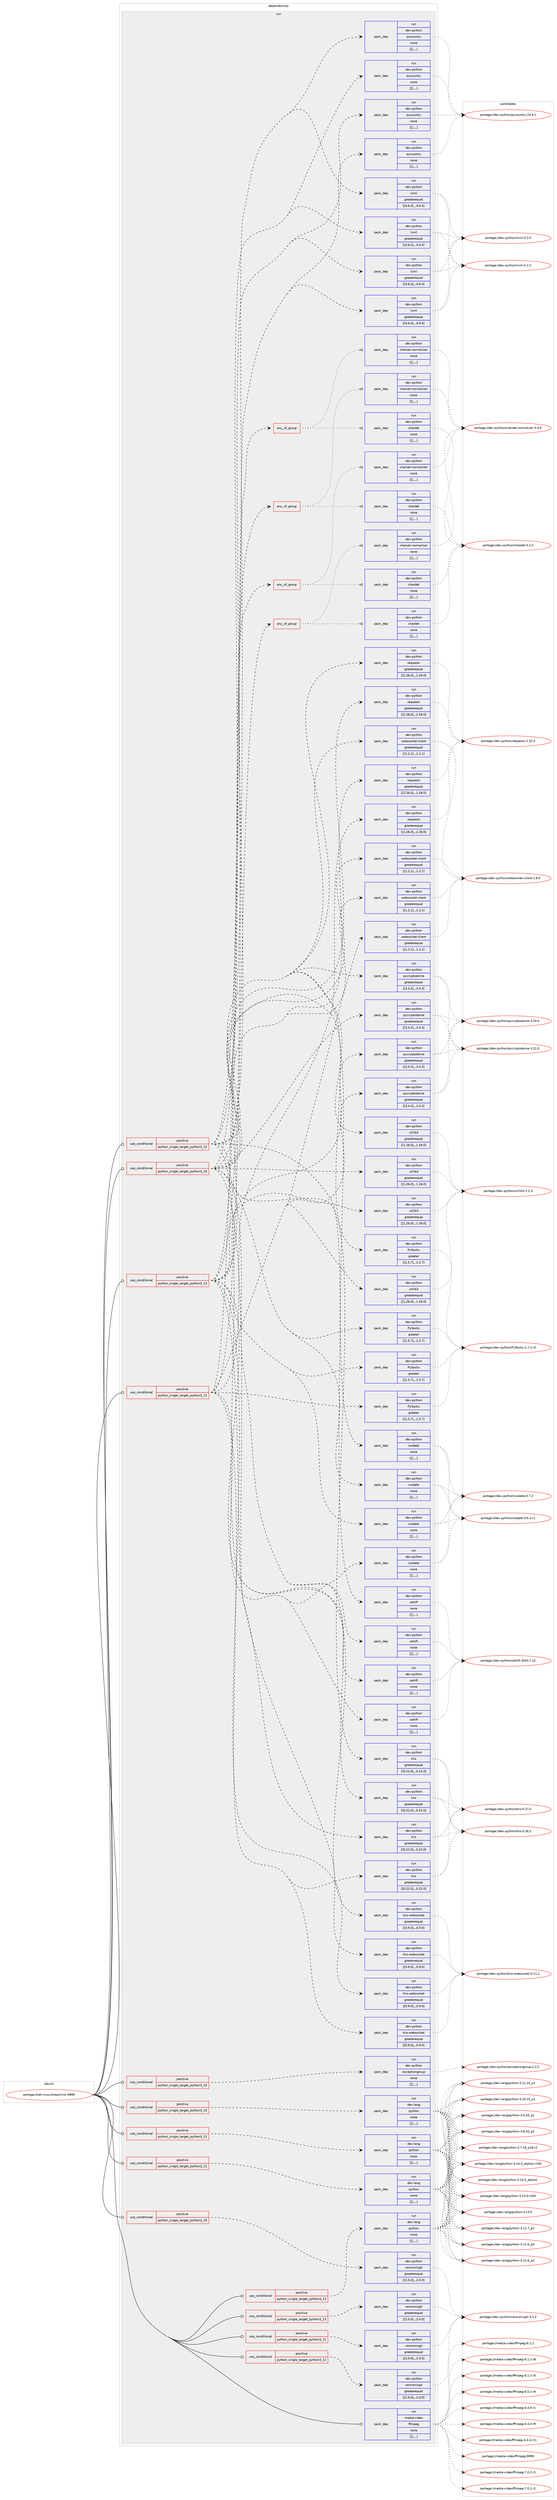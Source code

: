 digraph prolog {

# *************
# Graph options
# *************

newrank=true;
concentrate=true;
compound=true;
graph [rankdir=LR,fontname=Helvetica,fontsize=10,ranksep=1.5];#, ranksep=2.5, nodesep=0.2];
edge  [arrowhead=vee];
node  [fontname=Helvetica,fontsize=10];

# **********
# The ebuild
# **********

subgraph cluster_leftcol {
color=gray;
label=<<i>ebuild</i>>;
id [label="portage://net-misc/streamlink-9999", color=red, width=4, href="../net-misc/streamlink-9999.svg"];
}

# ****************
# The dependencies
# ****************

subgraph cluster_midcol {
color=gray;
label=<<i>dependencies</i>>;
subgraph cluster_compile {
fillcolor="#eeeeee";
style=filled;
label=<<i>compile</i>>;
}
subgraph cluster_compileandrun {
fillcolor="#eeeeee";
style=filled;
label=<<i>compile and run</i>>;
}
subgraph cluster_run {
fillcolor="#eeeeee";
style=filled;
label=<<i>run</i>>;
subgraph cond105208 {
dependency398290 [label=<<TABLE BORDER="0" CELLBORDER="1" CELLSPACING="0" CELLPADDING="4"><TR><TD ROWSPAN="3" CELLPADDING="10">use_conditional</TD></TR><TR><TD>positive</TD></TR><TR><TD>python_single_target_python3_10</TD></TR></TABLE>>, shape=none, color=red];
subgraph pack290096 {
dependency398308 [label=<<TABLE BORDER="0" CELLBORDER="1" CELLSPACING="0" CELLPADDING="4" WIDTH="220"><TR><TD ROWSPAN="6" CELLPADDING="30">pack_dep</TD></TR><TR><TD WIDTH="110">run</TD></TR><TR><TD>dev-lang</TD></TR><TR><TD>python</TD></TR><TR><TD>none</TD></TR><TR><TD>[[],,,,]</TD></TR></TABLE>>, shape=none, color=blue];
}
dependency398290:e -> dependency398308:w [weight=20,style="dashed",arrowhead="vee"];
}
id:e -> dependency398290:w [weight=20,style="solid",arrowhead="odot"];
subgraph cond105221 {
dependency398353 [label=<<TABLE BORDER="0" CELLBORDER="1" CELLSPACING="0" CELLPADDING="4"><TR><TD ROWSPAN="3" CELLPADDING="10">use_conditional</TD></TR><TR><TD>positive</TD></TR><TR><TD>python_single_target_python3_10</TD></TR></TABLE>>, shape=none, color=red];
subgraph pack290140 {
dependency398398 [label=<<TABLE BORDER="0" CELLBORDER="1" CELLSPACING="0" CELLPADDING="4" WIDTH="220"><TR><TD ROWSPAN="6" CELLPADDING="30">pack_dep</TD></TR><TR><TD WIDTH="110">run</TD></TR><TR><TD>dev-python</TD></TR><TR><TD>certifi</TD></TR><TR><TD>none</TD></TR><TR><TD>[[],,,,]</TD></TR></TABLE>>, shape=none, color=blue];
}
dependency398353:e -> dependency398398:w [weight=20,style="dashed",arrowhead="vee"];
subgraph any2809 {
dependency398404 [label=<<TABLE BORDER="0" CELLBORDER="1" CELLSPACING="0" CELLPADDING="4"><TR><TD CELLPADDING="10">any_of_group</TD></TR></TABLE>>, shape=none, color=red];subgraph pack290172 {
dependency398425 [label=<<TABLE BORDER="0" CELLBORDER="1" CELLSPACING="0" CELLPADDING="4" WIDTH="220"><TR><TD ROWSPAN="6" CELLPADDING="30">pack_dep</TD></TR><TR><TD WIDTH="110">run</TD></TR><TR><TD>dev-python</TD></TR><TR><TD>chardet</TD></TR><TR><TD>none</TD></TR><TR><TD>[[],,,,]</TD></TR></TABLE>>, shape=none, color=blue];
}
dependency398404:e -> dependency398425:w [weight=20,style="dotted",arrowhead="oinv"];
subgraph pack290193 {
dependency398430 [label=<<TABLE BORDER="0" CELLBORDER="1" CELLSPACING="0" CELLPADDING="4" WIDTH="220"><TR><TD ROWSPAN="6" CELLPADDING="30">pack_dep</TD></TR><TR><TD WIDTH="110">run</TD></TR><TR><TD>dev-python</TD></TR><TR><TD>charset-normalizer</TD></TR><TR><TD>none</TD></TR><TR><TD>[[],,,,]</TD></TR></TABLE>>, shape=none, color=blue];
}
dependency398404:e -> dependency398430:w [weight=20,style="dotted",arrowhead="oinv"];
}
dependency398353:e -> dependency398404:w [weight=20,style="dashed",arrowhead="vee"];
subgraph pack290198 {
dependency398454 [label=<<TABLE BORDER="0" CELLBORDER="1" CELLSPACING="0" CELLPADDING="4" WIDTH="220"><TR><TD ROWSPAN="6" CELLPADDING="30">pack_dep</TD></TR><TR><TD WIDTH="110">run</TD></TR><TR><TD>dev-python</TD></TR><TR><TD>requests</TD></TR><TR><TD>greaterequal</TD></TR><TR><TD>[[2,26,0],,,2.26.0]</TD></TR></TABLE>>, shape=none, color=blue];
}
dependency398353:e -> dependency398454:w [weight=20,style="dashed",arrowhead="vee"];
subgraph pack290212 {
dependency398474 [label=<<TABLE BORDER="0" CELLBORDER="1" CELLSPACING="0" CELLPADDING="4" WIDTH="220"><TR><TD ROWSPAN="6" CELLPADDING="30">pack_dep</TD></TR><TR><TD WIDTH="110">run</TD></TR><TR><TD>dev-python</TD></TR><TR><TD>isodate</TD></TR><TR><TD>none</TD></TR><TR><TD>[[],,,,]</TD></TR></TABLE>>, shape=none, color=blue];
}
dependency398353:e -> dependency398474:w [weight=20,style="dashed",arrowhead="vee"];
subgraph pack290248 {
dependency398519 [label=<<TABLE BORDER="0" CELLBORDER="1" CELLSPACING="0" CELLPADDING="4" WIDTH="220"><TR><TD ROWSPAN="6" CELLPADDING="30">pack_dep</TD></TR><TR><TD WIDTH="110">run</TD></TR><TR><TD>dev-python</TD></TR><TR><TD>lxml</TD></TR><TR><TD>greaterequal</TD></TR><TR><TD>[[4,6,4],,,4.6.4]</TD></TR></TABLE>>, shape=none, color=blue];
}
dependency398353:e -> dependency398519:w [weight=20,style="dashed",arrowhead="vee"];
subgraph pack290264 {
dependency398542 [label=<<TABLE BORDER="0" CELLBORDER="1" CELLSPACING="0" CELLPADDING="4" WIDTH="220"><TR><TD ROWSPAN="6" CELLPADDING="30">pack_dep</TD></TR><TR><TD WIDTH="110">run</TD></TR><TR><TD>dev-python</TD></TR><TR><TD>websocket-client</TD></TR><TR><TD>greaterequal</TD></TR><TR><TD>[[1,2,1],,,1.2.1]</TD></TR></TABLE>>, shape=none, color=blue];
}
dependency398353:e -> dependency398542:w [weight=20,style="dashed",arrowhead="vee"];
subgraph pack290266 {
dependency398548 [label=<<TABLE BORDER="0" CELLBORDER="1" CELLSPACING="0" CELLPADDING="4" WIDTH="220"><TR><TD ROWSPAN="6" CELLPADDING="30">pack_dep</TD></TR><TR><TD WIDTH="110">run</TD></TR><TR><TD>dev-python</TD></TR><TR><TD>pycountry</TD></TR><TR><TD>none</TD></TR><TR><TD>[[],,,,]</TD></TR></TABLE>>, shape=none, color=blue];
}
dependency398353:e -> dependency398548:w [weight=20,style="dashed",arrowhead="vee"];
subgraph pack290330 {
dependency398656 [label=<<TABLE BORDER="0" CELLBORDER="1" CELLSPACING="0" CELLPADDING="4" WIDTH="220"><TR><TD ROWSPAN="6" CELLPADDING="30">pack_dep</TD></TR><TR><TD WIDTH="110">run</TD></TR><TR><TD>dev-python</TD></TR><TR><TD>pycryptodome</TD></TR><TR><TD>greaterequal</TD></TR><TR><TD>[[3,4,3],,,3.4.3]</TD></TR></TABLE>>, shape=none, color=blue];
}
dependency398353:e -> dependency398656:w [weight=20,style="dashed",arrowhead="vee"];
subgraph pack290368 {
dependency398823 [label=<<TABLE BORDER="0" CELLBORDER="1" CELLSPACING="0" CELLPADDING="4" WIDTH="220"><TR><TD ROWSPAN="6" CELLPADDING="30">pack_dep</TD></TR><TR><TD WIDTH="110">run</TD></TR><TR><TD>dev-python</TD></TR><TR><TD>PySocks</TD></TR><TR><TD>greater</TD></TR><TR><TD>[[1,5,7],,,1.5.7]</TD></TR></TABLE>>, shape=none, color=blue];
}
dependency398353:e -> dependency398823:w [weight=20,style="dashed",arrowhead="vee"];
subgraph pack290462 {
dependency398826 [label=<<TABLE BORDER="0" CELLBORDER="1" CELLSPACING="0" CELLPADDING="4" WIDTH="220"><TR><TD ROWSPAN="6" CELLPADDING="30">pack_dep</TD></TR><TR><TD WIDTH="110">run</TD></TR><TR><TD>dev-python</TD></TR><TR><TD>trio</TD></TR><TR><TD>greaterequal</TD></TR><TR><TD>[[0,22,0],,,0.22.0]</TD></TR></TABLE>>, shape=none, color=blue];
}
dependency398353:e -> dependency398826:w [weight=20,style="dashed",arrowhead="vee"];
subgraph pack290465 {
dependency398847 [label=<<TABLE BORDER="0" CELLBORDER="1" CELLSPACING="0" CELLPADDING="4" WIDTH="220"><TR><TD ROWSPAN="6" CELLPADDING="30">pack_dep</TD></TR><TR><TD WIDTH="110">run</TD></TR><TR><TD>dev-python</TD></TR><TR><TD>trio-websocket</TD></TR><TR><TD>greaterequal</TD></TR><TR><TD>[[0,9,0],,,0.9.0]</TD></TR></TABLE>>, shape=none, color=blue];
}
dependency398353:e -> dependency398847:w [weight=20,style="dashed",arrowhead="vee"];
subgraph pack290480 {
dependency398851 [label=<<TABLE BORDER="0" CELLBORDER="1" CELLSPACING="0" CELLPADDING="4" WIDTH="220"><TR><TD ROWSPAN="6" CELLPADDING="30">pack_dep</TD></TR><TR><TD WIDTH="110">run</TD></TR><TR><TD>dev-python</TD></TR><TR><TD>urllib3</TD></TR><TR><TD>greaterequal</TD></TR><TR><TD>[[1,26,0],,,1.26.0]</TD></TR></TABLE>>, shape=none, color=blue];
}
dependency398353:e -> dependency398851:w [weight=20,style="dashed",arrowhead="vee"];
}
id:e -> dependency398353:w [weight=20,style="solid",arrowhead="odot"];
subgraph cond105381 {
dependency398941 [label=<<TABLE BORDER="0" CELLBORDER="1" CELLSPACING="0" CELLPADDING="4"><TR><TD ROWSPAN="3" CELLPADDING="10">use_conditional</TD></TR><TR><TD>positive</TD></TR><TR><TD>python_single_target_python3_10</TD></TR></TABLE>>, shape=none, color=red];
subgraph pack290576 {
dependency398980 [label=<<TABLE BORDER="0" CELLBORDER="1" CELLSPACING="0" CELLPADDING="4" WIDTH="220"><TR><TD ROWSPAN="6" CELLPADDING="30">pack_dep</TD></TR><TR><TD WIDTH="110">run</TD></TR><TR><TD>dev-python</TD></TR><TR><TD>exceptiongroup</TD></TR><TR><TD>none</TD></TR><TR><TD>[[],,,,]</TD></TR></TABLE>>, shape=none, color=blue];
}
dependency398941:e -> dependency398980:w [weight=20,style="dashed",arrowhead="vee"];
}
id:e -> dependency398941:w [weight=20,style="solid",arrowhead="odot"];
subgraph cond105414 {
dependency398985 [label=<<TABLE BORDER="0" CELLBORDER="1" CELLSPACING="0" CELLPADDING="4"><TR><TD ROWSPAN="3" CELLPADDING="10">use_conditional</TD></TR><TR><TD>positive</TD></TR><TR><TD>python_single_target_python3_10</TD></TR></TABLE>>, shape=none, color=red];
subgraph pack290607 {
dependency399046 [label=<<TABLE BORDER="0" CELLBORDER="1" CELLSPACING="0" CELLPADDING="4" WIDTH="220"><TR><TD ROWSPAN="6" CELLPADDING="30">pack_dep</TD></TR><TR><TD WIDTH="110">run</TD></TR><TR><TD>dev-python</TD></TR><TR><TD>versioningit</TD></TR><TR><TD>greaterequal</TD></TR><TR><TD>[[2,0,0],,,2.0.0]</TD></TR></TABLE>>, shape=none, color=blue];
}
dependency398985:e -> dependency399046:w [weight=20,style="dashed",arrowhead="vee"];
}
id:e -> dependency398985:w [weight=20,style="solid",arrowhead="odot"];
subgraph cond105430 {
dependency399049 [label=<<TABLE BORDER="0" CELLBORDER="1" CELLSPACING="0" CELLPADDING="4"><TR><TD ROWSPAN="3" CELLPADDING="10">use_conditional</TD></TR><TR><TD>positive</TD></TR><TR><TD>python_single_target_python3_11</TD></TR></TABLE>>, shape=none, color=red];
subgraph pack290631 {
dependency399052 [label=<<TABLE BORDER="0" CELLBORDER="1" CELLSPACING="0" CELLPADDING="4" WIDTH="220"><TR><TD ROWSPAN="6" CELLPADDING="30">pack_dep</TD></TR><TR><TD WIDTH="110">run</TD></TR><TR><TD>dev-lang</TD></TR><TR><TD>python</TD></TR><TR><TD>none</TD></TR><TR><TD>[[],,,,]</TD></TR></TABLE>>, shape=none, color=blue];
}
dependency399049:e -> dependency399052:w [weight=20,style="dashed",arrowhead="vee"];
}
id:e -> dependency399049:w [weight=20,style="solid",arrowhead="odot"];
subgraph cond105442 {
dependency399109 [label=<<TABLE BORDER="0" CELLBORDER="1" CELLSPACING="0" CELLPADDING="4"><TR><TD ROWSPAN="3" CELLPADDING="10">use_conditional</TD></TR><TR><TD>positive</TD></TR><TR><TD>python_single_target_python3_11</TD></TR></TABLE>>, shape=none, color=red];
subgraph pack290670 {
dependency399112 [label=<<TABLE BORDER="0" CELLBORDER="1" CELLSPACING="0" CELLPADDING="4" WIDTH="220"><TR><TD ROWSPAN="6" CELLPADDING="30">pack_dep</TD></TR><TR><TD WIDTH="110">run</TD></TR><TR><TD>dev-python</TD></TR><TR><TD>certifi</TD></TR><TR><TD>none</TD></TR><TR><TD>[[],,,,]</TD></TR></TABLE>>, shape=none, color=blue];
}
dependency399109:e -> dependency399112:w [weight=20,style="dashed",arrowhead="vee"];
subgraph any2816 {
dependency399116 [label=<<TABLE BORDER="0" CELLBORDER="1" CELLSPACING="0" CELLPADDING="4"><TR><TD CELLPADDING="10">any_of_group</TD></TR></TABLE>>, shape=none, color=red];subgraph pack290682 {
dependency399139 [label=<<TABLE BORDER="0" CELLBORDER="1" CELLSPACING="0" CELLPADDING="4" WIDTH="220"><TR><TD ROWSPAN="6" CELLPADDING="30">pack_dep</TD></TR><TR><TD WIDTH="110">run</TD></TR><TR><TD>dev-python</TD></TR><TR><TD>chardet</TD></TR><TR><TD>none</TD></TR><TR><TD>[[],,,,]</TD></TR></TABLE>>, shape=none, color=blue];
}
dependency399116:e -> dependency399139:w [weight=20,style="dotted",arrowhead="oinv"];
subgraph pack290697 {
dependency399227 [label=<<TABLE BORDER="0" CELLBORDER="1" CELLSPACING="0" CELLPADDING="4" WIDTH="220"><TR><TD ROWSPAN="6" CELLPADDING="30">pack_dep</TD></TR><TR><TD WIDTH="110">run</TD></TR><TR><TD>dev-python</TD></TR><TR><TD>charset-normalizer</TD></TR><TR><TD>none</TD></TR><TR><TD>[[],,,,]</TD></TR></TABLE>>, shape=none, color=blue];
}
dependency399116:e -> dependency399227:w [weight=20,style="dotted",arrowhead="oinv"];
}
dependency399109:e -> dependency399116:w [weight=20,style="dashed",arrowhead="vee"];
subgraph pack290776 {
dependency399289 [label=<<TABLE BORDER="0" CELLBORDER="1" CELLSPACING="0" CELLPADDING="4" WIDTH="220"><TR><TD ROWSPAN="6" CELLPADDING="30">pack_dep</TD></TR><TR><TD WIDTH="110">run</TD></TR><TR><TD>dev-python</TD></TR><TR><TD>requests</TD></TR><TR><TD>greaterequal</TD></TR><TR><TD>[[2,26,0],,,2.26.0]</TD></TR></TABLE>>, shape=none, color=blue];
}
dependency399109:e -> dependency399289:w [weight=20,style="dashed",arrowhead="vee"];
subgraph pack290788 {
dependency399294 [label=<<TABLE BORDER="0" CELLBORDER="1" CELLSPACING="0" CELLPADDING="4" WIDTH="220"><TR><TD ROWSPAN="6" CELLPADDING="30">pack_dep</TD></TR><TR><TD WIDTH="110">run</TD></TR><TR><TD>dev-python</TD></TR><TR><TD>isodate</TD></TR><TR><TD>none</TD></TR><TR><TD>[[],,,,]</TD></TR></TABLE>>, shape=none, color=blue];
}
dependency399109:e -> dependency399294:w [weight=20,style="dashed",arrowhead="vee"];
subgraph pack290805 {
dependency399313 [label=<<TABLE BORDER="0" CELLBORDER="1" CELLSPACING="0" CELLPADDING="4" WIDTH="220"><TR><TD ROWSPAN="6" CELLPADDING="30">pack_dep</TD></TR><TR><TD WIDTH="110">run</TD></TR><TR><TD>dev-python</TD></TR><TR><TD>lxml</TD></TR><TR><TD>greaterequal</TD></TR><TR><TD>[[4,6,4],,,4.6.4]</TD></TR></TABLE>>, shape=none, color=blue];
}
dependency399109:e -> dependency399313:w [weight=20,style="dashed",arrowhead="vee"];
subgraph pack290822 {
dependency399355 [label=<<TABLE BORDER="0" CELLBORDER="1" CELLSPACING="0" CELLPADDING="4" WIDTH="220"><TR><TD ROWSPAN="6" CELLPADDING="30">pack_dep</TD></TR><TR><TD WIDTH="110">run</TD></TR><TR><TD>dev-python</TD></TR><TR><TD>websocket-client</TD></TR><TR><TD>greaterequal</TD></TR><TR><TD>[[1,2,1],,,1.2.1]</TD></TR></TABLE>>, shape=none, color=blue];
}
dependency399109:e -> dependency399355:w [weight=20,style="dashed",arrowhead="vee"];
subgraph pack290840 {
dependency399361 [label=<<TABLE BORDER="0" CELLBORDER="1" CELLSPACING="0" CELLPADDING="4" WIDTH="220"><TR><TD ROWSPAN="6" CELLPADDING="30">pack_dep</TD></TR><TR><TD WIDTH="110">run</TD></TR><TR><TD>dev-python</TD></TR><TR><TD>pycountry</TD></TR><TR><TD>none</TD></TR><TR><TD>[[],,,,]</TD></TR></TABLE>>, shape=none, color=blue];
}
dependency399109:e -> dependency399361:w [weight=20,style="dashed",arrowhead="vee"];
subgraph pack290857 {
dependency399401 [label=<<TABLE BORDER="0" CELLBORDER="1" CELLSPACING="0" CELLPADDING="4" WIDTH="220"><TR><TD ROWSPAN="6" CELLPADDING="30">pack_dep</TD></TR><TR><TD WIDTH="110">run</TD></TR><TR><TD>dev-python</TD></TR><TR><TD>pycryptodome</TD></TR><TR><TD>greaterequal</TD></TR><TR><TD>[[3,4,3],,,3.4.3]</TD></TR></TABLE>>, shape=none, color=blue];
}
dependency399109:e -> dependency399401:w [weight=20,style="dashed",arrowhead="vee"];
subgraph pack290873 {
dependency399441 [label=<<TABLE BORDER="0" CELLBORDER="1" CELLSPACING="0" CELLPADDING="4" WIDTH="220"><TR><TD ROWSPAN="6" CELLPADDING="30">pack_dep</TD></TR><TR><TD WIDTH="110">run</TD></TR><TR><TD>dev-python</TD></TR><TR><TD>PySocks</TD></TR><TR><TD>greater</TD></TR><TR><TD>[[1,5,7],,,1.5.7]</TD></TR></TABLE>>, shape=none, color=blue];
}
dependency399109:e -> dependency399441:w [weight=20,style="dashed",arrowhead="vee"];
subgraph pack290903 {
dependency399445 [label=<<TABLE BORDER="0" CELLBORDER="1" CELLSPACING="0" CELLPADDING="4" WIDTH="220"><TR><TD ROWSPAN="6" CELLPADDING="30">pack_dep</TD></TR><TR><TD WIDTH="110">run</TD></TR><TR><TD>dev-python</TD></TR><TR><TD>trio</TD></TR><TR><TD>greaterequal</TD></TR><TR><TD>[[0,22,0],,,0.22.0]</TD></TR></TABLE>>, shape=none, color=blue];
}
dependency399109:e -> dependency399445:w [weight=20,style="dashed",arrowhead="vee"];
subgraph pack290920 {
dependency399468 [label=<<TABLE BORDER="0" CELLBORDER="1" CELLSPACING="0" CELLPADDING="4" WIDTH="220"><TR><TD ROWSPAN="6" CELLPADDING="30">pack_dep</TD></TR><TR><TD WIDTH="110">run</TD></TR><TR><TD>dev-python</TD></TR><TR><TD>trio-websocket</TD></TR><TR><TD>greaterequal</TD></TR><TR><TD>[[0,9,0],,,0.9.0]</TD></TR></TABLE>>, shape=none, color=blue];
}
dependency399109:e -> dependency399468:w [weight=20,style="dashed",arrowhead="vee"];
subgraph pack290933 {
dependency399487 [label=<<TABLE BORDER="0" CELLBORDER="1" CELLSPACING="0" CELLPADDING="4" WIDTH="220"><TR><TD ROWSPAN="6" CELLPADDING="30">pack_dep</TD></TR><TR><TD WIDTH="110">run</TD></TR><TR><TD>dev-python</TD></TR><TR><TD>urllib3</TD></TR><TR><TD>greaterequal</TD></TR><TR><TD>[[1,26,0],,,1.26.0]</TD></TR></TABLE>>, shape=none, color=blue];
}
dependency399109:e -> dependency399487:w [weight=20,style="dashed",arrowhead="vee"];
}
id:e -> dependency399109:w [weight=20,style="solid",arrowhead="odot"];
subgraph cond105559 {
dependency399524 [label=<<TABLE BORDER="0" CELLBORDER="1" CELLSPACING="0" CELLPADDING="4"><TR><TD ROWSPAN="3" CELLPADDING="10">use_conditional</TD></TR><TR><TD>positive</TD></TR><TR><TD>python_single_target_python3_11</TD></TR></TABLE>>, shape=none, color=red];
subgraph pack290960 {
dependency399542 [label=<<TABLE BORDER="0" CELLBORDER="1" CELLSPACING="0" CELLPADDING="4" WIDTH="220"><TR><TD ROWSPAN="6" CELLPADDING="30">pack_dep</TD></TR><TR><TD WIDTH="110">run</TD></TR><TR><TD>dev-python</TD></TR><TR><TD>versioningit</TD></TR><TR><TD>greaterequal</TD></TR><TR><TD>[[2,0,0],,,2.0.0]</TD></TR></TABLE>>, shape=none, color=blue];
}
dependency399524:e -> dependency399542:w [weight=20,style="dashed",arrowhead="vee"];
}
id:e -> dependency399524:w [weight=20,style="solid",arrowhead="odot"];
subgraph cond105574 {
dependency399548 [label=<<TABLE BORDER="0" CELLBORDER="1" CELLSPACING="0" CELLPADDING="4"><TR><TD ROWSPAN="3" CELLPADDING="10">use_conditional</TD></TR><TR><TD>positive</TD></TR><TR><TD>python_single_target_python3_12</TD></TR></TABLE>>, shape=none, color=red];
subgraph pack290974 {
dependency399552 [label=<<TABLE BORDER="0" CELLBORDER="1" CELLSPACING="0" CELLPADDING="4" WIDTH="220"><TR><TD ROWSPAN="6" CELLPADDING="30">pack_dep</TD></TR><TR><TD WIDTH="110">run</TD></TR><TR><TD>dev-lang</TD></TR><TR><TD>python</TD></TR><TR><TD>none</TD></TR><TR><TD>[[],,,,]</TD></TR></TABLE>>, shape=none, color=blue];
}
dependency399548:e -> dependency399552:w [weight=20,style="dashed",arrowhead="vee"];
}
id:e -> dependency399548:w [weight=20,style="solid",arrowhead="odot"];
subgraph cond105590 {
dependency399676 [label=<<TABLE BORDER="0" CELLBORDER="1" CELLSPACING="0" CELLPADDING="4"><TR><TD ROWSPAN="3" CELLPADDING="10">use_conditional</TD></TR><TR><TD>positive</TD></TR><TR><TD>python_single_target_python3_12</TD></TR></TABLE>>, shape=none, color=red];
subgraph pack291083 {
dependency399757 [label=<<TABLE BORDER="0" CELLBORDER="1" CELLSPACING="0" CELLPADDING="4" WIDTH="220"><TR><TD ROWSPAN="6" CELLPADDING="30">pack_dep</TD></TR><TR><TD WIDTH="110">run</TD></TR><TR><TD>dev-python</TD></TR><TR><TD>certifi</TD></TR><TR><TD>none</TD></TR><TR><TD>[[],,,,]</TD></TR></TABLE>>, shape=none, color=blue];
}
dependency399676:e -> dependency399757:w [weight=20,style="dashed",arrowhead="vee"];
subgraph any2823 {
dependency399821 [label=<<TABLE BORDER="0" CELLBORDER="1" CELLSPACING="0" CELLPADDING="4"><TR><TD CELLPADDING="10">any_of_group</TD></TR></TABLE>>, shape=none, color=red];subgraph pack291195 {
dependency399838 [label=<<TABLE BORDER="0" CELLBORDER="1" CELLSPACING="0" CELLPADDING="4" WIDTH="220"><TR><TD ROWSPAN="6" CELLPADDING="30">pack_dep</TD></TR><TR><TD WIDTH="110">run</TD></TR><TR><TD>dev-python</TD></TR><TR><TD>chardet</TD></TR><TR><TD>none</TD></TR><TR><TD>[[],,,,]</TD></TR></TABLE>>, shape=none, color=blue];
}
dependency399821:e -> dependency399838:w [weight=20,style="dotted",arrowhead="oinv"];
subgraph pack291227 {
dependency399897 [label=<<TABLE BORDER="0" CELLBORDER="1" CELLSPACING="0" CELLPADDING="4" WIDTH="220"><TR><TD ROWSPAN="6" CELLPADDING="30">pack_dep</TD></TR><TR><TD WIDTH="110">run</TD></TR><TR><TD>dev-python</TD></TR><TR><TD>charset-normalizer</TD></TR><TR><TD>none</TD></TR><TR><TD>[[],,,,]</TD></TR></TABLE>>, shape=none, color=blue];
}
dependency399821:e -> dependency399897:w [weight=20,style="dotted",arrowhead="oinv"];
}
dependency399676:e -> dependency399821:w [weight=20,style="dashed",arrowhead="vee"];
subgraph pack291266 {
dependency399961 [label=<<TABLE BORDER="0" CELLBORDER="1" CELLSPACING="0" CELLPADDING="4" WIDTH="220"><TR><TD ROWSPAN="6" CELLPADDING="30">pack_dep</TD></TR><TR><TD WIDTH="110">run</TD></TR><TR><TD>dev-python</TD></TR><TR><TD>requests</TD></TR><TR><TD>greaterequal</TD></TR><TR><TD>[[2,26,0],,,2.26.0]</TD></TR></TABLE>>, shape=none, color=blue];
}
dependency399676:e -> dependency399961:w [weight=20,style="dashed",arrowhead="vee"];
subgraph pack291300 {
dependency400002 [label=<<TABLE BORDER="0" CELLBORDER="1" CELLSPACING="0" CELLPADDING="4" WIDTH="220"><TR><TD ROWSPAN="6" CELLPADDING="30">pack_dep</TD></TR><TR><TD WIDTH="110">run</TD></TR><TR><TD>dev-python</TD></TR><TR><TD>isodate</TD></TR><TR><TD>none</TD></TR><TR><TD>[[],,,,]</TD></TR></TABLE>>, shape=none, color=blue];
}
dependency399676:e -> dependency400002:w [weight=20,style="dashed",arrowhead="vee"];
subgraph pack291329 {
dependency400056 [label=<<TABLE BORDER="0" CELLBORDER="1" CELLSPACING="0" CELLPADDING="4" WIDTH="220"><TR><TD ROWSPAN="6" CELLPADDING="30">pack_dep</TD></TR><TR><TD WIDTH="110">run</TD></TR><TR><TD>dev-python</TD></TR><TR><TD>lxml</TD></TR><TR><TD>greaterequal</TD></TR><TR><TD>[[4,6,4],,,4.6.4]</TD></TR></TABLE>>, shape=none, color=blue];
}
dependency399676:e -> dependency400056:w [weight=20,style="dashed",arrowhead="vee"];
subgraph pack291355 {
dependency400062 [label=<<TABLE BORDER="0" CELLBORDER="1" CELLSPACING="0" CELLPADDING="4" WIDTH="220"><TR><TD ROWSPAN="6" CELLPADDING="30">pack_dep</TD></TR><TR><TD WIDTH="110">run</TD></TR><TR><TD>dev-python</TD></TR><TR><TD>websocket-client</TD></TR><TR><TD>greaterequal</TD></TR><TR><TD>[[1,2,1],,,1.2.1]</TD></TR></TABLE>>, shape=none, color=blue];
}
dependency399676:e -> dependency400062:w [weight=20,style="dashed",arrowhead="vee"];
subgraph pack291359 {
dependency400089 [label=<<TABLE BORDER="0" CELLBORDER="1" CELLSPACING="0" CELLPADDING="4" WIDTH="220"><TR><TD ROWSPAN="6" CELLPADDING="30">pack_dep</TD></TR><TR><TD WIDTH="110">run</TD></TR><TR><TD>dev-python</TD></TR><TR><TD>pycountry</TD></TR><TR><TD>none</TD></TR><TR><TD>[[],,,,]</TD></TR></TABLE>>, shape=none, color=blue];
}
dependency399676:e -> dependency400089:w [weight=20,style="dashed",arrowhead="vee"];
subgraph pack291383 {
dependency400162 [label=<<TABLE BORDER="0" CELLBORDER="1" CELLSPACING="0" CELLPADDING="4" WIDTH="220"><TR><TD ROWSPAN="6" CELLPADDING="30">pack_dep</TD></TR><TR><TD WIDTH="110">run</TD></TR><TR><TD>dev-python</TD></TR><TR><TD>pycryptodome</TD></TR><TR><TD>greaterequal</TD></TR><TR><TD>[[3,4,3],,,3.4.3]</TD></TR></TABLE>>, shape=none, color=blue];
}
dependency399676:e -> dependency400162:w [weight=20,style="dashed",arrowhead="vee"];
subgraph pack291421 {
dependency400165 [label=<<TABLE BORDER="0" CELLBORDER="1" CELLSPACING="0" CELLPADDING="4" WIDTH="220"><TR><TD ROWSPAN="6" CELLPADDING="30">pack_dep</TD></TR><TR><TD WIDTH="110">run</TD></TR><TR><TD>dev-python</TD></TR><TR><TD>PySocks</TD></TR><TR><TD>greater</TD></TR><TR><TD>[[1,5,7],,,1.5.7]</TD></TR></TABLE>>, shape=none, color=blue];
}
dependency399676:e -> dependency400165:w [weight=20,style="dashed",arrowhead="vee"];
subgraph pack291454 {
dependency400222 [label=<<TABLE BORDER="0" CELLBORDER="1" CELLSPACING="0" CELLPADDING="4" WIDTH="220"><TR><TD ROWSPAN="6" CELLPADDING="30">pack_dep</TD></TR><TR><TD WIDTH="110">run</TD></TR><TR><TD>dev-python</TD></TR><TR><TD>trio</TD></TR><TR><TD>greaterequal</TD></TR><TR><TD>[[0,22,0],,,0.22.0]</TD></TR></TABLE>>, shape=none, color=blue];
}
dependency399676:e -> dependency400222:w [weight=20,style="dashed",arrowhead="vee"];
subgraph pack291469 {
dependency400250 [label=<<TABLE BORDER="0" CELLBORDER="1" CELLSPACING="0" CELLPADDING="4" WIDTH="220"><TR><TD ROWSPAN="6" CELLPADDING="30">pack_dep</TD></TR><TR><TD WIDTH="110">run</TD></TR><TR><TD>dev-python</TD></TR><TR><TD>trio-websocket</TD></TR><TR><TD>greaterequal</TD></TR><TR><TD>[[0,9,0],,,0.9.0]</TD></TR></TABLE>>, shape=none, color=blue];
}
dependency399676:e -> dependency400250:w [weight=20,style="dashed",arrowhead="vee"];
subgraph pack291499 {
dependency400273 [label=<<TABLE BORDER="0" CELLBORDER="1" CELLSPACING="0" CELLPADDING="4" WIDTH="220"><TR><TD ROWSPAN="6" CELLPADDING="30">pack_dep</TD></TR><TR><TD WIDTH="110">run</TD></TR><TR><TD>dev-python</TD></TR><TR><TD>urllib3</TD></TR><TR><TD>greaterequal</TD></TR><TR><TD>[[1,26,0],,,1.26.0]</TD></TR></TABLE>>, shape=none, color=blue];
}
dependency399676:e -> dependency400273:w [weight=20,style="dashed",arrowhead="vee"];
}
id:e -> dependency399676:w [weight=20,style="solid",arrowhead="odot"];
subgraph cond105773 {
dependency400348 [label=<<TABLE BORDER="0" CELLBORDER="1" CELLSPACING="0" CELLPADDING="4"><TR><TD ROWSPAN="3" CELLPADDING="10">use_conditional</TD></TR><TR><TD>positive</TD></TR><TR><TD>python_single_target_python3_12</TD></TR></TABLE>>, shape=none, color=red];
subgraph pack291547 {
dependency400351 [label=<<TABLE BORDER="0" CELLBORDER="1" CELLSPACING="0" CELLPADDING="4" WIDTH="220"><TR><TD ROWSPAN="6" CELLPADDING="30">pack_dep</TD></TR><TR><TD WIDTH="110">run</TD></TR><TR><TD>dev-python</TD></TR><TR><TD>versioningit</TD></TR><TR><TD>greaterequal</TD></TR><TR><TD>[[2,0,0],,,2.0.0]</TD></TR></TABLE>>, shape=none, color=blue];
}
dependency400348:e -> dependency400351:w [weight=20,style="dashed",arrowhead="vee"];
}
id:e -> dependency400348:w [weight=20,style="solid",arrowhead="odot"];
subgraph cond105802 {
dependency400398 [label=<<TABLE BORDER="0" CELLBORDER="1" CELLSPACING="0" CELLPADDING="4"><TR><TD ROWSPAN="3" CELLPADDING="10">use_conditional</TD></TR><TR><TD>positive</TD></TR><TR><TD>python_single_target_python3_13</TD></TR></TABLE>>, shape=none, color=red];
subgraph pack291627 {
dependency400459 [label=<<TABLE BORDER="0" CELLBORDER="1" CELLSPACING="0" CELLPADDING="4" WIDTH="220"><TR><TD ROWSPAN="6" CELLPADDING="30">pack_dep</TD></TR><TR><TD WIDTH="110">run</TD></TR><TR><TD>dev-lang</TD></TR><TR><TD>python</TD></TR><TR><TD>none</TD></TR><TR><TD>[[],,,,]</TD></TR></TABLE>>, shape=none, color=blue];
}
dependency400398:e -> dependency400459:w [weight=20,style="dashed",arrowhead="vee"];
}
id:e -> dependency400398:w [weight=20,style="solid",arrowhead="odot"];
subgraph cond105826 {
dependency400466 [label=<<TABLE BORDER="0" CELLBORDER="1" CELLSPACING="0" CELLPADDING="4"><TR><TD ROWSPAN="3" CELLPADDING="10">use_conditional</TD></TR><TR><TD>positive</TD></TR><TR><TD>python_single_target_python3_13</TD></TR></TABLE>>, shape=none, color=red];
subgraph pack291633 {
dependency400488 [label=<<TABLE BORDER="0" CELLBORDER="1" CELLSPACING="0" CELLPADDING="4" WIDTH="220"><TR><TD ROWSPAN="6" CELLPADDING="30">pack_dep</TD></TR><TR><TD WIDTH="110">run</TD></TR><TR><TD>dev-python</TD></TR><TR><TD>certifi</TD></TR><TR><TD>none</TD></TR><TR><TD>[[],,,,]</TD></TR></TABLE>>, shape=none, color=blue];
}
dependency400466:e -> dependency400488:w [weight=20,style="dashed",arrowhead="vee"];
subgraph any2831 {
dependency400565 [label=<<TABLE BORDER="0" CELLBORDER="1" CELLSPACING="0" CELLPADDING="4"><TR><TD CELLPADDING="10">any_of_group</TD></TR></TABLE>>, shape=none, color=red];subgraph pack291717 {
dependency400608 [label=<<TABLE BORDER="0" CELLBORDER="1" CELLSPACING="0" CELLPADDING="4" WIDTH="220"><TR><TD ROWSPAN="6" CELLPADDING="30">pack_dep</TD></TR><TR><TD WIDTH="110">run</TD></TR><TR><TD>dev-python</TD></TR><TR><TD>chardet</TD></TR><TR><TD>none</TD></TR><TR><TD>[[],,,,]</TD></TR></TABLE>>, shape=none, color=blue];
}
dependency400565:e -> dependency400608:w [weight=20,style="dotted",arrowhead="oinv"];
subgraph pack291747 {
dependency400629 [label=<<TABLE BORDER="0" CELLBORDER="1" CELLSPACING="0" CELLPADDING="4" WIDTH="220"><TR><TD ROWSPAN="6" CELLPADDING="30">pack_dep</TD></TR><TR><TD WIDTH="110">run</TD></TR><TR><TD>dev-python</TD></TR><TR><TD>charset-normalizer</TD></TR><TR><TD>none</TD></TR><TR><TD>[[],,,,]</TD></TR></TABLE>>, shape=none, color=blue];
}
dependency400565:e -> dependency400629:w [weight=20,style="dotted",arrowhead="oinv"];
}
dependency400466:e -> dependency400565:w [weight=20,style="dashed",arrowhead="vee"];
subgraph pack291779 {
dependency400670 [label=<<TABLE BORDER="0" CELLBORDER="1" CELLSPACING="0" CELLPADDING="4" WIDTH="220"><TR><TD ROWSPAN="6" CELLPADDING="30">pack_dep</TD></TR><TR><TD WIDTH="110">run</TD></TR><TR><TD>dev-python</TD></TR><TR><TD>requests</TD></TR><TR><TD>greaterequal</TD></TR><TR><TD>[[2,26,0],,,2.26.0]</TD></TR></TABLE>>, shape=none, color=blue];
}
dependency400466:e -> dependency400670:w [weight=20,style="dashed",arrowhead="vee"];
subgraph pack291821 {
dependency400752 [label=<<TABLE BORDER="0" CELLBORDER="1" CELLSPACING="0" CELLPADDING="4" WIDTH="220"><TR><TD ROWSPAN="6" CELLPADDING="30">pack_dep</TD></TR><TR><TD WIDTH="110">run</TD></TR><TR><TD>dev-python</TD></TR><TR><TD>isodate</TD></TR><TR><TD>none</TD></TR><TR><TD>[[],,,,]</TD></TR></TABLE>>, shape=none, color=blue];
}
dependency400466:e -> dependency400752:w [weight=20,style="dashed",arrowhead="vee"];
subgraph pack291847 {
dependency400776 [label=<<TABLE BORDER="0" CELLBORDER="1" CELLSPACING="0" CELLPADDING="4" WIDTH="220"><TR><TD ROWSPAN="6" CELLPADDING="30">pack_dep</TD></TR><TR><TD WIDTH="110">run</TD></TR><TR><TD>dev-python</TD></TR><TR><TD>lxml</TD></TR><TR><TD>greaterequal</TD></TR><TR><TD>[[4,6,4],,,4.6.4]</TD></TR></TABLE>>, shape=none, color=blue];
}
dependency400466:e -> dependency400776:w [weight=20,style="dashed",arrowhead="vee"];
subgraph pack291852 {
dependency400829 [label=<<TABLE BORDER="0" CELLBORDER="1" CELLSPACING="0" CELLPADDING="4" WIDTH="220"><TR><TD ROWSPAN="6" CELLPADDING="30">pack_dep</TD></TR><TR><TD WIDTH="110">run</TD></TR><TR><TD>dev-python</TD></TR><TR><TD>websocket-client</TD></TR><TR><TD>greaterequal</TD></TR><TR><TD>[[1,2,1],,,1.2.1]</TD></TR></TABLE>>, shape=none, color=blue];
}
dependency400466:e -> dependency400829:w [weight=20,style="dashed",arrowhead="vee"];
subgraph pack291894 {
dependency400852 [label=<<TABLE BORDER="0" CELLBORDER="1" CELLSPACING="0" CELLPADDING="4" WIDTH="220"><TR><TD ROWSPAN="6" CELLPADDING="30">pack_dep</TD></TR><TR><TD WIDTH="110">run</TD></TR><TR><TD>dev-python</TD></TR><TR><TD>pycountry</TD></TR><TR><TD>none</TD></TR><TR><TD>[[],,,,]</TD></TR></TABLE>>, shape=none, color=blue];
}
dependency400466:e -> dependency400852:w [weight=20,style="dashed",arrowhead="vee"];
subgraph pack291913 {
dependency400914 [label=<<TABLE BORDER="0" CELLBORDER="1" CELLSPACING="0" CELLPADDING="4" WIDTH="220"><TR><TD ROWSPAN="6" CELLPADDING="30">pack_dep</TD></TR><TR><TD WIDTH="110">run</TD></TR><TR><TD>dev-python</TD></TR><TR><TD>pycryptodome</TD></TR><TR><TD>greaterequal</TD></TR><TR><TD>[[3,4,3],,,3.4.3]</TD></TR></TABLE>>, shape=none, color=blue];
}
dependency400466:e -> dependency400914:w [weight=20,style="dashed",arrowhead="vee"];
subgraph pack291972 {
dependency401003 [label=<<TABLE BORDER="0" CELLBORDER="1" CELLSPACING="0" CELLPADDING="4" WIDTH="220"><TR><TD ROWSPAN="6" CELLPADDING="30">pack_dep</TD></TR><TR><TD WIDTH="110">run</TD></TR><TR><TD>dev-python</TD></TR><TR><TD>PySocks</TD></TR><TR><TD>greater</TD></TR><TR><TD>[[1,5,7],,,1.5.7]</TD></TR></TABLE>>, shape=none, color=blue];
}
dependency400466:e -> dependency401003:w [weight=20,style="dashed",arrowhead="vee"];
subgraph pack292019 {
dependency401007 [label=<<TABLE BORDER="0" CELLBORDER="1" CELLSPACING="0" CELLPADDING="4" WIDTH="220"><TR><TD ROWSPAN="6" CELLPADDING="30">pack_dep</TD></TR><TR><TD WIDTH="110">run</TD></TR><TR><TD>dev-python</TD></TR><TR><TD>trio</TD></TR><TR><TD>greaterequal</TD></TR><TR><TD>[[0,22,0],,,0.22.0]</TD></TR></TABLE>>, shape=none, color=blue];
}
dependency400466:e -> dependency401007:w [weight=20,style="dashed",arrowhead="vee"];
subgraph pack292045 {
dependency401073 [label=<<TABLE BORDER="0" CELLBORDER="1" CELLSPACING="0" CELLPADDING="4" WIDTH="220"><TR><TD ROWSPAN="6" CELLPADDING="30">pack_dep</TD></TR><TR><TD WIDTH="110">run</TD></TR><TR><TD>dev-python</TD></TR><TR><TD>trio-websocket</TD></TR><TR><TD>greaterequal</TD></TR><TR><TD>[[0,9,0],,,0.9.0]</TD></TR></TABLE>>, shape=none, color=blue];
}
dependency400466:e -> dependency401073:w [weight=20,style="dashed",arrowhead="vee"];
subgraph pack292069 {
dependency401079 [label=<<TABLE BORDER="0" CELLBORDER="1" CELLSPACING="0" CELLPADDING="4" WIDTH="220"><TR><TD ROWSPAN="6" CELLPADDING="30">pack_dep</TD></TR><TR><TD WIDTH="110">run</TD></TR><TR><TD>dev-python</TD></TR><TR><TD>urllib3</TD></TR><TR><TD>greaterequal</TD></TR><TR><TD>[[1,26,0],,,1.26.0]</TD></TR></TABLE>>, shape=none, color=blue];
}
dependency400466:e -> dependency401079:w [weight=20,style="dashed",arrowhead="vee"];
}
id:e -> dependency400466:w [weight=20,style="solid",arrowhead="odot"];
subgraph cond105991 {
dependency401112 [label=<<TABLE BORDER="0" CELLBORDER="1" CELLSPACING="0" CELLPADDING="4"><TR><TD ROWSPAN="3" CELLPADDING="10">use_conditional</TD></TR><TR><TD>positive</TD></TR><TR><TD>python_single_target_python3_13</TD></TR></TABLE>>, shape=none, color=red];
subgraph pack292109 {
dependency401126 [label=<<TABLE BORDER="0" CELLBORDER="1" CELLSPACING="0" CELLPADDING="4" WIDTH="220"><TR><TD ROWSPAN="6" CELLPADDING="30">pack_dep</TD></TR><TR><TD WIDTH="110">run</TD></TR><TR><TD>dev-python</TD></TR><TR><TD>versioningit</TD></TR><TR><TD>greaterequal</TD></TR><TR><TD>[[2,0,0],,,2.0.0]</TD></TR></TABLE>>, shape=none, color=blue];
}
dependency401112:e -> dependency401126:w [weight=20,style="dashed",arrowhead="vee"];
}
id:e -> dependency401112:w [weight=20,style="solid",arrowhead="odot"];
subgraph pack292113 {
dependency401173 [label=<<TABLE BORDER="0" CELLBORDER="1" CELLSPACING="0" CELLPADDING="4" WIDTH="220"><TR><TD ROWSPAN="6" CELLPADDING="30">pack_dep</TD></TR><TR><TD WIDTH="110">run</TD></TR><TR><TD>media-video</TD></TR><TR><TD>ffmpeg</TD></TR><TR><TD>none</TD></TR><TR><TD>[[],,,,]</TD></TR></TABLE>>, shape=none, color=blue];
}
id:e -> dependency401173:w [weight=20,style="solid",arrowhead="odot"];
}
}

# **************
# The candidates
# **************

subgraph cluster_choices {
rank=same;
color=gray;
label=<<i>candidates</i>>;

subgraph choice290956 {
color=black;
nodesep=1;
choice100101118451089711010347112121116104111110455146495246489597108112104974945114494848 [label="portage://dev-lang/python-3.14.0_alpha1-r100", color=red, width=4,href="../dev-lang/python-3.14.0_alpha1-r100.svg"];
choice1001011184510897110103471121211161041111104551464952464895971081121049749 [label="portage://dev-lang/python-3.14.0_alpha1", color=red, width=4,href="../dev-lang/python-3.14.0_alpha1.svg"];
choice1001011184510897110103471121211161041111104551464951464845114494848 [label="portage://dev-lang/python-3.13.0-r100", color=red, width=4,href="../dev-lang/python-3.13.0-r100.svg"];
choice10010111845108971101034711212111610411111045514649514648 [label="portage://dev-lang/python-3.13.0", color=red, width=4,href="../dev-lang/python-3.13.0.svg"];
choice100101118451089711010347112121116104111110455146495046559511249 [label="portage://dev-lang/python-3.12.7_p1", color=red, width=4,href="../dev-lang/python-3.12.7_p1.svg"];
choice100101118451089711010347112121116104111110455146495046549511252 [label="portage://dev-lang/python-3.12.6_p4", color=red, width=4,href="../dev-lang/python-3.12.6_p4.svg"];
choice100101118451089711010347112121116104111110455146495046549511250 [label="portage://dev-lang/python-3.12.6_p2", color=red, width=4,href="../dev-lang/python-3.12.6_p2.svg"];
choice10010111845108971101034711212111610411111045514649494649489511249 [label="portage://dev-lang/python-3.11.10_p1", color=red, width=4,href="../dev-lang/python-3.11.10_p1.svg"];
choice10010111845108971101034711212111610411111045514649484649539511249 [label="portage://dev-lang/python-3.10.15_p1", color=red, width=4,href="../dev-lang/python-3.10.15_p1.svg"];
choice100101118451089711010347112121116104111110455146574650489511249 [label="portage://dev-lang/python-3.9.20_p1", color=red, width=4,href="../dev-lang/python-3.9.20_p1.svg"];
choice100101118451089711010347112121116104111110455146564650489511250 [label="portage://dev-lang/python-3.8.20_p2", color=red, width=4,href="../dev-lang/python-3.8.20_p2.svg"];
choice100101118451089711010347112121116104111110455046554649569511249544511450 [label="portage://dev-lang/python-2.7.18_p16-r2", color=red, width=4,href="../dev-lang/python-2.7.18_p16-r2.svg"];
dependency398308:e -> choice100101118451089711010347112121116104111110455146495246489597108112104974945114494848:w [style=dotted,weight="100"];
dependency398308:e -> choice1001011184510897110103471121211161041111104551464952464895971081121049749:w [style=dotted,weight="100"];
dependency398308:e -> choice1001011184510897110103471121211161041111104551464951464845114494848:w [style=dotted,weight="100"];
dependency398308:e -> choice10010111845108971101034711212111610411111045514649514648:w [style=dotted,weight="100"];
dependency398308:e -> choice100101118451089711010347112121116104111110455146495046559511249:w [style=dotted,weight="100"];
dependency398308:e -> choice100101118451089711010347112121116104111110455146495046549511252:w [style=dotted,weight="100"];
dependency398308:e -> choice100101118451089711010347112121116104111110455146495046549511250:w [style=dotted,weight="100"];
dependency398308:e -> choice10010111845108971101034711212111610411111045514649494649489511249:w [style=dotted,weight="100"];
dependency398308:e -> choice10010111845108971101034711212111610411111045514649484649539511249:w [style=dotted,weight="100"];
dependency398308:e -> choice100101118451089711010347112121116104111110455146574650489511249:w [style=dotted,weight="100"];
dependency398308:e -> choice100101118451089711010347112121116104111110455146564650489511250:w [style=dotted,weight="100"];
dependency398308:e -> choice100101118451089711010347112121116104111110455046554649569511249544511450:w [style=dotted,weight="100"];
}
subgraph choice290973 {
color=black;
nodesep=1;
choice10010111845112121116104111110479910111411610510210545514850524655465050 [label="portage://dev-python/certifi-3024.7.22", color=red, width=4,href="../dev-python/certifi-3024.7.22.svg"];
dependency398398:e -> choice10010111845112121116104111110479910111411610510210545514850524655465050:w [style=dotted,weight="100"];
}
subgraph choice290995 {
color=black;
nodesep=1;
choice10010111845112121116104111110479910497114100101116455346504648 [label="portage://dev-python/chardet-5.2.0", color=red, width=4,href="../dev-python/chardet-5.2.0.svg"];
dependency398425:e -> choice10010111845112121116104111110479910497114100101116455346504648:w [style=dotted,weight="100"];
}
subgraph choice290996 {
color=black;
nodesep=1;
choice100101118451121211161041111104799104971141151011164511011111410997108105122101114455146524648 [label="portage://dev-python/charset-normalizer-3.4.0", color=red, width=4,href="../dev-python/charset-normalizer-3.4.0.svg"];
dependency398430:e -> choice100101118451121211161041111104799104971141151011164511011111410997108105122101114455146524648:w [style=dotted,weight="100"];
}
subgraph choice290999 {
color=black;
nodesep=1;
choice100101118451121211161041111104711410111311710111511611545504651504651 [label="portage://dev-python/requests-2.32.3", color=red, width=4,href="../dev-python/requests-2.32.3.svg"];
dependency398454:e -> choice100101118451121211161041111104711410111311710111511611545504651504651:w [style=dotted,weight="100"];
}
subgraph choice291003 {
color=black;
nodesep=1;
choice100101118451121211161041111104710511511110097116101454846554650 [label="portage://dev-python/isodate-0.7.2", color=red, width=4,href="../dev-python/isodate-0.7.2.svg"];
choice1001011184511212111610411111047105115111100971161014548465446494511449 [label="portage://dev-python/isodate-0.6.1-r1", color=red, width=4,href="../dev-python/isodate-0.6.1-r1.svg"];
dependency398474:e -> choice100101118451121211161041111104710511511110097116101454846554650:w [style=dotted,weight="100"];
dependency398474:e -> choice1001011184511212111610411111047105115111100971161014548465446494511449:w [style=dotted,weight="100"];
}
subgraph choice291008 {
color=black;
nodesep=1;
choice1001011184511212111610411111047108120109108455346514648 [label="portage://dev-python/lxml-5.3.0", color=red, width=4,href="../dev-python/lxml-5.3.0.svg"];
choice1001011184511212111610411111047108120109108455346504650 [label="portage://dev-python/lxml-5.2.2", color=red, width=4,href="../dev-python/lxml-5.2.2.svg"];
dependency398519:e -> choice1001011184511212111610411111047108120109108455346514648:w [style=dotted,weight="100"];
dependency398519:e -> choice1001011184511212111610411111047108120109108455346504650:w [style=dotted,weight="100"];
}
subgraph choice291029 {
color=black;
nodesep=1;
choice100101118451121211161041111104711910198115111991071011164599108105101110116454946564648 [label="portage://dev-python/websocket-client-1.8.0", color=red, width=4,href="../dev-python/websocket-client-1.8.0.svg"];
dependency398542:e -> choice100101118451121211161041111104711910198115111991071011164599108105101110116454946564648:w [style=dotted,weight="100"];
}
subgraph choice291048 {
color=black;
nodesep=1;
choice10010111845112121116104111110471121219911111711011611412145505246544649 [label="portage://dev-python/pycountry-24.6.1", color=red, width=4,href="../dev-python/pycountry-24.6.1.svg"];
dependency398548:e -> choice10010111845112121116104111110471121219911111711011611412145505246544649:w [style=dotted,weight="100"];
}
subgraph choice291049 {
color=black;
nodesep=1;
choice10010111845112121116104111110471121219911412111211611110011110910145514650494648 [label="portage://dev-python/pycryptodome-3.21.0", color=red, width=4,href="../dev-python/pycryptodome-3.21.0.svg"];
choice10010111845112121116104111110471121219911412111211611110011110910145514650484648 [label="portage://dev-python/pycryptodome-3.20.0", color=red, width=4,href="../dev-python/pycryptodome-3.20.0.svg"];
dependency398656:e -> choice10010111845112121116104111110471121219911412111211611110011110910145514650494648:w [style=dotted,weight="100"];
dependency398656:e -> choice10010111845112121116104111110471121219911412111211611110011110910145514650484648:w [style=dotted,weight="100"];
}
subgraph choice291068 {
color=black;
nodesep=1;
choice10010111845112121116104111110478012183111991071154549465546494511450 [label="portage://dev-python/PySocks-1.7.1-r2", color=red, width=4,href="../dev-python/PySocks-1.7.1-r2.svg"];
dependency398823:e -> choice10010111845112121116104111110478012183111991071154549465546494511450:w [style=dotted,weight="100"];
}
subgraph choice291107 {
color=black;
nodesep=1;
choice100101118451121211161041111104711611410511145484650554648 [label="portage://dev-python/trio-0.27.0", color=red, width=4,href="../dev-python/trio-0.27.0.svg"];
choice100101118451121211161041111104711611410511145484650544650 [label="portage://dev-python/trio-0.26.2", color=red, width=4,href="../dev-python/trio-0.26.2.svg"];
dependency398826:e -> choice100101118451121211161041111104711611410511145484650554648:w [style=dotted,weight="100"];
dependency398826:e -> choice100101118451121211161041111104711611410511145484650544650:w [style=dotted,weight="100"];
}
subgraph choice291130 {
color=black;
nodesep=1;
choice100101118451121211161041111104711611410511145119101981151119910710111645484649494649 [label="portage://dev-python/trio-websocket-0.11.1", color=red, width=4,href="../dev-python/trio-websocket-0.11.1.svg"];
dependency398847:e -> choice100101118451121211161041111104711611410511145119101981151119910710111645484649494649:w [style=dotted,weight="100"];
}
subgraph choice291151 {
color=black;
nodesep=1;
choice10010111845112121116104111110471171141081081059851455046504651 [label="portage://dev-python/urllib3-2.2.3", color=red, width=4,href="../dev-python/urllib3-2.2.3.svg"];
dependency398851:e -> choice10010111845112121116104111110471171141081081059851455046504651:w [style=dotted,weight="100"];
}
subgraph choice291176 {
color=black;
nodesep=1;
choice100101118451121211161041111104710112099101112116105111110103114111117112454946504650 [label="portage://dev-python/exceptiongroup-1.2.2", color=red, width=4,href="../dev-python/exceptiongroup-1.2.2.svg"];
dependency398980:e -> choice100101118451121211161041111104710112099101112116105111110103114111117112454946504650:w [style=dotted,weight="100"];
}
subgraph choice291180 {
color=black;
nodesep=1;
choice1001011184511212111610411111047118101114115105111110105110103105116455146494650 [label="portage://dev-python/versioningit-3.1.2", color=red, width=4,href="../dev-python/versioningit-3.1.2.svg"];
dependency399046:e -> choice1001011184511212111610411111047118101114115105111110105110103105116455146494650:w [style=dotted,weight="100"];
}
subgraph choice291199 {
color=black;
nodesep=1;
choice100101118451089711010347112121116104111110455146495246489597108112104974945114494848 [label="portage://dev-lang/python-3.14.0_alpha1-r100", color=red, width=4,href="../dev-lang/python-3.14.0_alpha1-r100.svg"];
choice1001011184510897110103471121211161041111104551464952464895971081121049749 [label="portage://dev-lang/python-3.14.0_alpha1", color=red, width=4,href="../dev-lang/python-3.14.0_alpha1.svg"];
choice1001011184510897110103471121211161041111104551464951464845114494848 [label="portage://dev-lang/python-3.13.0-r100", color=red, width=4,href="../dev-lang/python-3.13.0-r100.svg"];
choice10010111845108971101034711212111610411111045514649514648 [label="portage://dev-lang/python-3.13.0", color=red, width=4,href="../dev-lang/python-3.13.0.svg"];
choice100101118451089711010347112121116104111110455146495046559511249 [label="portage://dev-lang/python-3.12.7_p1", color=red, width=4,href="../dev-lang/python-3.12.7_p1.svg"];
choice100101118451089711010347112121116104111110455146495046549511252 [label="portage://dev-lang/python-3.12.6_p4", color=red, width=4,href="../dev-lang/python-3.12.6_p4.svg"];
choice100101118451089711010347112121116104111110455146495046549511250 [label="portage://dev-lang/python-3.12.6_p2", color=red, width=4,href="../dev-lang/python-3.12.6_p2.svg"];
choice10010111845108971101034711212111610411111045514649494649489511249 [label="portage://dev-lang/python-3.11.10_p1", color=red, width=4,href="../dev-lang/python-3.11.10_p1.svg"];
choice10010111845108971101034711212111610411111045514649484649539511249 [label="portage://dev-lang/python-3.10.15_p1", color=red, width=4,href="../dev-lang/python-3.10.15_p1.svg"];
choice100101118451089711010347112121116104111110455146574650489511249 [label="portage://dev-lang/python-3.9.20_p1", color=red, width=4,href="../dev-lang/python-3.9.20_p1.svg"];
choice100101118451089711010347112121116104111110455146564650489511250 [label="portage://dev-lang/python-3.8.20_p2", color=red, width=4,href="../dev-lang/python-3.8.20_p2.svg"];
choice100101118451089711010347112121116104111110455046554649569511249544511450 [label="portage://dev-lang/python-2.7.18_p16-r2", color=red, width=4,href="../dev-lang/python-2.7.18_p16-r2.svg"];
dependency399052:e -> choice100101118451089711010347112121116104111110455146495246489597108112104974945114494848:w [style=dotted,weight="100"];
dependency399052:e -> choice1001011184510897110103471121211161041111104551464952464895971081121049749:w [style=dotted,weight="100"];
dependency399052:e -> choice1001011184510897110103471121211161041111104551464951464845114494848:w [style=dotted,weight="100"];
dependency399052:e -> choice10010111845108971101034711212111610411111045514649514648:w [style=dotted,weight="100"];
dependency399052:e -> choice100101118451089711010347112121116104111110455146495046559511249:w [style=dotted,weight="100"];
dependency399052:e -> choice100101118451089711010347112121116104111110455146495046549511252:w [style=dotted,weight="100"];
dependency399052:e -> choice100101118451089711010347112121116104111110455146495046549511250:w [style=dotted,weight="100"];
dependency399052:e -> choice10010111845108971101034711212111610411111045514649494649489511249:w [style=dotted,weight="100"];
dependency399052:e -> choice10010111845108971101034711212111610411111045514649484649539511249:w [style=dotted,weight="100"];
dependency399052:e -> choice100101118451089711010347112121116104111110455146574650489511249:w [style=dotted,weight="100"];
dependency399052:e -> choice100101118451089711010347112121116104111110455146564650489511250:w [style=dotted,weight="100"];
dependency399052:e -> choice100101118451089711010347112121116104111110455046554649569511249544511450:w [style=dotted,weight="100"];
}
subgraph choice291236 {
color=black;
nodesep=1;
choice10010111845112121116104111110479910111411610510210545514850524655465050 [label="portage://dev-python/certifi-3024.7.22", color=red, width=4,href="../dev-python/certifi-3024.7.22.svg"];
dependency399112:e -> choice10010111845112121116104111110479910111411610510210545514850524655465050:w [style=dotted,weight="100"];
}
subgraph choice291241 {
color=black;
nodesep=1;
choice10010111845112121116104111110479910497114100101116455346504648 [label="portage://dev-python/chardet-5.2.0", color=red, width=4,href="../dev-python/chardet-5.2.0.svg"];
dependency399139:e -> choice10010111845112121116104111110479910497114100101116455346504648:w [style=dotted,weight="100"];
}
subgraph choice291243 {
color=black;
nodesep=1;
choice100101118451121211161041111104799104971141151011164511011111410997108105122101114455146524648 [label="portage://dev-python/charset-normalizer-3.4.0", color=red, width=4,href="../dev-python/charset-normalizer-3.4.0.svg"];
dependency399227:e -> choice100101118451121211161041111104799104971141151011164511011111410997108105122101114455146524648:w [style=dotted,weight="100"];
}
subgraph choice291257 {
color=black;
nodesep=1;
choice100101118451121211161041111104711410111311710111511611545504651504651 [label="portage://dev-python/requests-2.32.3", color=red, width=4,href="../dev-python/requests-2.32.3.svg"];
dependency399289:e -> choice100101118451121211161041111104711410111311710111511611545504651504651:w [style=dotted,weight="100"];
}
subgraph choice291261 {
color=black;
nodesep=1;
choice100101118451121211161041111104710511511110097116101454846554650 [label="portage://dev-python/isodate-0.7.2", color=red, width=4,href="../dev-python/isodate-0.7.2.svg"];
choice1001011184511212111610411111047105115111100971161014548465446494511449 [label="portage://dev-python/isodate-0.6.1-r1", color=red, width=4,href="../dev-python/isodate-0.6.1-r1.svg"];
dependency399294:e -> choice100101118451121211161041111104710511511110097116101454846554650:w [style=dotted,weight="100"];
dependency399294:e -> choice1001011184511212111610411111047105115111100971161014548465446494511449:w [style=dotted,weight="100"];
}
subgraph choice291284 {
color=black;
nodesep=1;
choice1001011184511212111610411111047108120109108455346514648 [label="portage://dev-python/lxml-5.3.0", color=red, width=4,href="../dev-python/lxml-5.3.0.svg"];
choice1001011184511212111610411111047108120109108455346504650 [label="portage://dev-python/lxml-5.2.2", color=red, width=4,href="../dev-python/lxml-5.2.2.svg"];
dependency399313:e -> choice1001011184511212111610411111047108120109108455346514648:w [style=dotted,weight="100"];
dependency399313:e -> choice1001011184511212111610411111047108120109108455346504650:w [style=dotted,weight="100"];
}
subgraph choice291305 {
color=black;
nodesep=1;
choice100101118451121211161041111104711910198115111991071011164599108105101110116454946564648 [label="portage://dev-python/websocket-client-1.8.0", color=red, width=4,href="../dev-python/websocket-client-1.8.0.svg"];
dependency399355:e -> choice100101118451121211161041111104711910198115111991071011164599108105101110116454946564648:w [style=dotted,weight="100"];
}
subgraph choice291341 {
color=black;
nodesep=1;
choice10010111845112121116104111110471121219911111711011611412145505246544649 [label="portage://dev-python/pycountry-24.6.1", color=red, width=4,href="../dev-python/pycountry-24.6.1.svg"];
dependency399361:e -> choice10010111845112121116104111110471121219911111711011611412145505246544649:w [style=dotted,weight="100"];
}
subgraph choice291345 {
color=black;
nodesep=1;
choice10010111845112121116104111110471121219911412111211611110011110910145514650494648 [label="portage://dev-python/pycryptodome-3.21.0", color=red, width=4,href="../dev-python/pycryptodome-3.21.0.svg"];
choice10010111845112121116104111110471121219911412111211611110011110910145514650484648 [label="portage://dev-python/pycryptodome-3.20.0", color=red, width=4,href="../dev-python/pycryptodome-3.20.0.svg"];
dependency399401:e -> choice10010111845112121116104111110471121219911412111211611110011110910145514650494648:w [style=dotted,weight="100"];
dependency399401:e -> choice10010111845112121116104111110471121219911412111211611110011110910145514650484648:w [style=dotted,weight="100"];
}
subgraph choice291349 {
color=black;
nodesep=1;
choice10010111845112121116104111110478012183111991071154549465546494511450 [label="portage://dev-python/PySocks-1.7.1-r2", color=red, width=4,href="../dev-python/PySocks-1.7.1-r2.svg"];
dependency399441:e -> choice10010111845112121116104111110478012183111991071154549465546494511450:w [style=dotted,weight="100"];
}
subgraph choice291353 {
color=black;
nodesep=1;
choice100101118451121211161041111104711611410511145484650554648 [label="portage://dev-python/trio-0.27.0", color=red, width=4,href="../dev-python/trio-0.27.0.svg"];
choice100101118451121211161041111104711611410511145484650544650 [label="portage://dev-python/trio-0.26.2", color=red, width=4,href="../dev-python/trio-0.26.2.svg"];
dependency399445:e -> choice100101118451121211161041111104711611410511145484650554648:w [style=dotted,weight="100"];
dependency399445:e -> choice100101118451121211161041111104711611410511145484650544650:w [style=dotted,weight="100"];
}
subgraph choice291391 {
color=black;
nodesep=1;
choice100101118451121211161041111104711611410511145119101981151119910710111645484649494649 [label="portage://dev-python/trio-websocket-0.11.1", color=red, width=4,href="../dev-python/trio-websocket-0.11.1.svg"];
dependency399468:e -> choice100101118451121211161041111104711611410511145119101981151119910710111645484649494649:w [style=dotted,weight="100"];
}
subgraph choice291393 {
color=black;
nodesep=1;
choice10010111845112121116104111110471171141081081059851455046504651 [label="portage://dev-python/urllib3-2.2.3", color=red, width=4,href="../dev-python/urllib3-2.2.3.svg"];
dependency399487:e -> choice10010111845112121116104111110471171141081081059851455046504651:w [style=dotted,weight="100"];
}
subgraph choice291427 {
color=black;
nodesep=1;
choice1001011184511212111610411111047118101114115105111110105110103105116455146494650 [label="portage://dev-python/versioningit-3.1.2", color=red, width=4,href="../dev-python/versioningit-3.1.2.svg"];
dependency399542:e -> choice1001011184511212111610411111047118101114115105111110105110103105116455146494650:w [style=dotted,weight="100"];
}
subgraph choice291430 {
color=black;
nodesep=1;
choice100101118451089711010347112121116104111110455146495246489597108112104974945114494848 [label="portage://dev-lang/python-3.14.0_alpha1-r100", color=red, width=4,href="../dev-lang/python-3.14.0_alpha1-r100.svg"];
choice1001011184510897110103471121211161041111104551464952464895971081121049749 [label="portage://dev-lang/python-3.14.0_alpha1", color=red, width=4,href="../dev-lang/python-3.14.0_alpha1.svg"];
choice1001011184510897110103471121211161041111104551464951464845114494848 [label="portage://dev-lang/python-3.13.0-r100", color=red, width=4,href="../dev-lang/python-3.13.0-r100.svg"];
choice10010111845108971101034711212111610411111045514649514648 [label="portage://dev-lang/python-3.13.0", color=red, width=4,href="../dev-lang/python-3.13.0.svg"];
choice100101118451089711010347112121116104111110455146495046559511249 [label="portage://dev-lang/python-3.12.7_p1", color=red, width=4,href="../dev-lang/python-3.12.7_p1.svg"];
choice100101118451089711010347112121116104111110455146495046549511252 [label="portage://dev-lang/python-3.12.6_p4", color=red, width=4,href="../dev-lang/python-3.12.6_p4.svg"];
choice100101118451089711010347112121116104111110455146495046549511250 [label="portage://dev-lang/python-3.12.6_p2", color=red, width=4,href="../dev-lang/python-3.12.6_p2.svg"];
choice10010111845108971101034711212111610411111045514649494649489511249 [label="portage://dev-lang/python-3.11.10_p1", color=red, width=4,href="../dev-lang/python-3.11.10_p1.svg"];
choice10010111845108971101034711212111610411111045514649484649539511249 [label="portage://dev-lang/python-3.10.15_p1", color=red, width=4,href="../dev-lang/python-3.10.15_p1.svg"];
choice100101118451089711010347112121116104111110455146574650489511249 [label="portage://dev-lang/python-3.9.20_p1", color=red, width=4,href="../dev-lang/python-3.9.20_p1.svg"];
choice100101118451089711010347112121116104111110455146564650489511250 [label="portage://dev-lang/python-3.8.20_p2", color=red, width=4,href="../dev-lang/python-3.8.20_p2.svg"];
choice100101118451089711010347112121116104111110455046554649569511249544511450 [label="portage://dev-lang/python-2.7.18_p16-r2", color=red, width=4,href="../dev-lang/python-2.7.18_p16-r2.svg"];
dependency399552:e -> choice100101118451089711010347112121116104111110455146495246489597108112104974945114494848:w [style=dotted,weight="100"];
dependency399552:e -> choice1001011184510897110103471121211161041111104551464952464895971081121049749:w [style=dotted,weight="100"];
dependency399552:e -> choice1001011184510897110103471121211161041111104551464951464845114494848:w [style=dotted,weight="100"];
dependency399552:e -> choice10010111845108971101034711212111610411111045514649514648:w [style=dotted,weight="100"];
dependency399552:e -> choice100101118451089711010347112121116104111110455146495046559511249:w [style=dotted,weight="100"];
dependency399552:e -> choice100101118451089711010347112121116104111110455146495046549511252:w [style=dotted,weight="100"];
dependency399552:e -> choice100101118451089711010347112121116104111110455146495046549511250:w [style=dotted,weight="100"];
dependency399552:e -> choice10010111845108971101034711212111610411111045514649494649489511249:w [style=dotted,weight="100"];
dependency399552:e -> choice10010111845108971101034711212111610411111045514649484649539511249:w [style=dotted,weight="100"];
dependency399552:e -> choice100101118451089711010347112121116104111110455146574650489511249:w [style=dotted,weight="100"];
dependency399552:e -> choice100101118451089711010347112121116104111110455146564650489511250:w [style=dotted,weight="100"];
dependency399552:e -> choice100101118451089711010347112121116104111110455046554649569511249544511450:w [style=dotted,weight="100"];
}
subgraph choice291447 {
color=black;
nodesep=1;
choice10010111845112121116104111110479910111411610510210545514850524655465050 [label="portage://dev-python/certifi-3024.7.22", color=red, width=4,href="../dev-python/certifi-3024.7.22.svg"];
dependency399757:e -> choice10010111845112121116104111110479910111411610510210545514850524655465050:w [style=dotted,weight="100"];
}
subgraph choice291450 {
color=black;
nodesep=1;
choice10010111845112121116104111110479910497114100101116455346504648 [label="portage://dev-python/chardet-5.2.0", color=red, width=4,href="../dev-python/chardet-5.2.0.svg"];
dependency399838:e -> choice10010111845112121116104111110479910497114100101116455346504648:w [style=dotted,weight="100"];
}
subgraph choice291454 {
color=black;
nodesep=1;
choice100101118451121211161041111104799104971141151011164511011111410997108105122101114455146524648 [label="portage://dev-python/charset-normalizer-3.4.0", color=red, width=4,href="../dev-python/charset-normalizer-3.4.0.svg"];
dependency399897:e -> choice100101118451121211161041111104799104971141151011164511011111410997108105122101114455146524648:w [style=dotted,weight="100"];
}
subgraph choice291456 {
color=black;
nodesep=1;
choice100101118451121211161041111104711410111311710111511611545504651504651 [label="portage://dev-python/requests-2.32.3", color=red, width=4,href="../dev-python/requests-2.32.3.svg"];
dependency399961:e -> choice100101118451121211161041111104711410111311710111511611545504651504651:w [style=dotted,weight="100"];
}
subgraph choice291459 {
color=black;
nodesep=1;
choice100101118451121211161041111104710511511110097116101454846554650 [label="portage://dev-python/isodate-0.7.2", color=red, width=4,href="../dev-python/isodate-0.7.2.svg"];
choice1001011184511212111610411111047105115111100971161014548465446494511449 [label="portage://dev-python/isodate-0.6.1-r1", color=red, width=4,href="../dev-python/isodate-0.6.1-r1.svg"];
dependency400002:e -> choice100101118451121211161041111104710511511110097116101454846554650:w [style=dotted,weight="100"];
dependency400002:e -> choice1001011184511212111610411111047105115111100971161014548465446494511449:w [style=dotted,weight="100"];
}
subgraph choice291461 {
color=black;
nodesep=1;
choice1001011184511212111610411111047108120109108455346514648 [label="portage://dev-python/lxml-5.3.0", color=red, width=4,href="../dev-python/lxml-5.3.0.svg"];
choice1001011184511212111610411111047108120109108455346504650 [label="portage://dev-python/lxml-5.2.2", color=red, width=4,href="../dev-python/lxml-5.2.2.svg"];
dependency400056:e -> choice1001011184511212111610411111047108120109108455346514648:w [style=dotted,weight="100"];
dependency400056:e -> choice1001011184511212111610411111047108120109108455346504650:w [style=dotted,weight="100"];
}
subgraph choice291465 {
color=black;
nodesep=1;
choice100101118451121211161041111104711910198115111991071011164599108105101110116454946564648 [label="portage://dev-python/websocket-client-1.8.0", color=red, width=4,href="../dev-python/websocket-client-1.8.0.svg"];
dependency400062:e -> choice100101118451121211161041111104711910198115111991071011164599108105101110116454946564648:w [style=dotted,weight="100"];
}
subgraph choice291468 {
color=black;
nodesep=1;
choice10010111845112121116104111110471121219911111711011611412145505246544649 [label="portage://dev-python/pycountry-24.6.1", color=red, width=4,href="../dev-python/pycountry-24.6.1.svg"];
dependency400089:e -> choice10010111845112121116104111110471121219911111711011611412145505246544649:w [style=dotted,weight="100"];
}
subgraph choice291486 {
color=black;
nodesep=1;
choice10010111845112121116104111110471121219911412111211611110011110910145514650494648 [label="portage://dev-python/pycryptodome-3.21.0", color=red, width=4,href="../dev-python/pycryptodome-3.21.0.svg"];
choice10010111845112121116104111110471121219911412111211611110011110910145514650484648 [label="portage://dev-python/pycryptodome-3.20.0", color=red, width=4,href="../dev-python/pycryptodome-3.20.0.svg"];
dependency400162:e -> choice10010111845112121116104111110471121219911412111211611110011110910145514650494648:w [style=dotted,weight="100"];
dependency400162:e -> choice10010111845112121116104111110471121219911412111211611110011110910145514650484648:w [style=dotted,weight="100"];
}
subgraph choice291503 {
color=black;
nodesep=1;
choice10010111845112121116104111110478012183111991071154549465546494511450 [label="portage://dev-python/PySocks-1.7.1-r2", color=red, width=4,href="../dev-python/PySocks-1.7.1-r2.svg"];
dependency400165:e -> choice10010111845112121116104111110478012183111991071154549465546494511450:w [style=dotted,weight="100"];
}
subgraph choice291519 {
color=black;
nodesep=1;
choice100101118451121211161041111104711611410511145484650554648 [label="portage://dev-python/trio-0.27.0", color=red, width=4,href="../dev-python/trio-0.27.0.svg"];
choice100101118451121211161041111104711611410511145484650544650 [label="portage://dev-python/trio-0.26.2", color=red, width=4,href="../dev-python/trio-0.26.2.svg"];
dependency400222:e -> choice100101118451121211161041111104711611410511145484650554648:w [style=dotted,weight="100"];
dependency400222:e -> choice100101118451121211161041111104711611410511145484650544650:w [style=dotted,weight="100"];
}
subgraph choice291527 {
color=black;
nodesep=1;
choice100101118451121211161041111104711611410511145119101981151119910710111645484649494649 [label="portage://dev-python/trio-websocket-0.11.1", color=red, width=4,href="../dev-python/trio-websocket-0.11.1.svg"];
dependency400250:e -> choice100101118451121211161041111104711611410511145119101981151119910710111645484649494649:w [style=dotted,weight="100"];
}
subgraph choice291544 {
color=black;
nodesep=1;
choice10010111845112121116104111110471171141081081059851455046504651 [label="portage://dev-python/urllib3-2.2.3", color=red, width=4,href="../dev-python/urllib3-2.2.3.svg"];
dependency400273:e -> choice10010111845112121116104111110471171141081081059851455046504651:w [style=dotted,weight="100"];
}
subgraph choice291549 {
color=black;
nodesep=1;
choice1001011184511212111610411111047118101114115105111110105110103105116455146494650 [label="portage://dev-python/versioningit-3.1.2", color=red, width=4,href="../dev-python/versioningit-3.1.2.svg"];
dependency400351:e -> choice1001011184511212111610411111047118101114115105111110105110103105116455146494650:w [style=dotted,weight="100"];
}
subgraph choice291552 {
color=black;
nodesep=1;
choice100101118451089711010347112121116104111110455146495246489597108112104974945114494848 [label="portage://dev-lang/python-3.14.0_alpha1-r100", color=red, width=4,href="../dev-lang/python-3.14.0_alpha1-r100.svg"];
choice1001011184510897110103471121211161041111104551464952464895971081121049749 [label="portage://dev-lang/python-3.14.0_alpha1", color=red, width=4,href="../dev-lang/python-3.14.0_alpha1.svg"];
choice1001011184510897110103471121211161041111104551464951464845114494848 [label="portage://dev-lang/python-3.13.0-r100", color=red, width=4,href="../dev-lang/python-3.13.0-r100.svg"];
choice10010111845108971101034711212111610411111045514649514648 [label="portage://dev-lang/python-3.13.0", color=red, width=4,href="../dev-lang/python-3.13.0.svg"];
choice100101118451089711010347112121116104111110455146495046559511249 [label="portage://dev-lang/python-3.12.7_p1", color=red, width=4,href="../dev-lang/python-3.12.7_p1.svg"];
choice100101118451089711010347112121116104111110455146495046549511252 [label="portage://dev-lang/python-3.12.6_p4", color=red, width=4,href="../dev-lang/python-3.12.6_p4.svg"];
choice100101118451089711010347112121116104111110455146495046549511250 [label="portage://dev-lang/python-3.12.6_p2", color=red, width=4,href="../dev-lang/python-3.12.6_p2.svg"];
choice10010111845108971101034711212111610411111045514649494649489511249 [label="portage://dev-lang/python-3.11.10_p1", color=red, width=4,href="../dev-lang/python-3.11.10_p1.svg"];
choice10010111845108971101034711212111610411111045514649484649539511249 [label="portage://dev-lang/python-3.10.15_p1", color=red, width=4,href="../dev-lang/python-3.10.15_p1.svg"];
choice100101118451089711010347112121116104111110455146574650489511249 [label="portage://dev-lang/python-3.9.20_p1", color=red, width=4,href="../dev-lang/python-3.9.20_p1.svg"];
choice100101118451089711010347112121116104111110455146564650489511250 [label="portage://dev-lang/python-3.8.20_p2", color=red, width=4,href="../dev-lang/python-3.8.20_p2.svg"];
choice100101118451089711010347112121116104111110455046554649569511249544511450 [label="portage://dev-lang/python-2.7.18_p16-r2", color=red, width=4,href="../dev-lang/python-2.7.18_p16-r2.svg"];
dependency400459:e -> choice100101118451089711010347112121116104111110455146495246489597108112104974945114494848:w [style=dotted,weight="100"];
dependency400459:e -> choice1001011184510897110103471121211161041111104551464952464895971081121049749:w [style=dotted,weight="100"];
dependency400459:e -> choice1001011184510897110103471121211161041111104551464951464845114494848:w [style=dotted,weight="100"];
dependency400459:e -> choice10010111845108971101034711212111610411111045514649514648:w [style=dotted,weight="100"];
dependency400459:e -> choice100101118451089711010347112121116104111110455146495046559511249:w [style=dotted,weight="100"];
dependency400459:e -> choice100101118451089711010347112121116104111110455146495046549511252:w [style=dotted,weight="100"];
dependency400459:e -> choice100101118451089711010347112121116104111110455146495046549511250:w [style=dotted,weight="100"];
dependency400459:e -> choice10010111845108971101034711212111610411111045514649494649489511249:w [style=dotted,weight="100"];
dependency400459:e -> choice10010111845108971101034711212111610411111045514649484649539511249:w [style=dotted,weight="100"];
dependency400459:e -> choice100101118451089711010347112121116104111110455146574650489511249:w [style=dotted,weight="100"];
dependency400459:e -> choice100101118451089711010347112121116104111110455146564650489511250:w [style=dotted,weight="100"];
dependency400459:e -> choice100101118451089711010347112121116104111110455046554649569511249544511450:w [style=dotted,weight="100"];
}
subgraph choice291605 {
color=black;
nodesep=1;
choice10010111845112121116104111110479910111411610510210545514850524655465050 [label="portage://dev-python/certifi-3024.7.22", color=red, width=4,href="../dev-python/certifi-3024.7.22.svg"];
dependency400488:e -> choice10010111845112121116104111110479910111411610510210545514850524655465050:w [style=dotted,weight="100"];
}
subgraph choice291635 {
color=black;
nodesep=1;
choice10010111845112121116104111110479910497114100101116455346504648 [label="portage://dev-python/chardet-5.2.0", color=red, width=4,href="../dev-python/chardet-5.2.0.svg"];
dependency400608:e -> choice10010111845112121116104111110479910497114100101116455346504648:w [style=dotted,weight="100"];
}
subgraph choice291650 {
color=black;
nodesep=1;
choice100101118451121211161041111104799104971141151011164511011111410997108105122101114455146524648 [label="portage://dev-python/charset-normalizer-3.4.0", color=red, width=4,href="../dev-python/charset-normalizer-3.4.0.svg"];
dependency400629:e -> choice100101118451121211161041111104799104971141151011164511011111410997108105122101114455146524648:w [style=dotted,weight="100"];
}
subgraph choice291665 {
color=black;
nodesep=1;
choice100101118451121211161041111104711410111311710111511611545504651504651 [label="portage://dev-python/requests-2.32.3", color=red, width=4,href="../dev-python/requests-2.32.3.svg"];
dependency400670:e -> choice100101118451121211161041111104711410111311710111511611545504651504651:w [style=dotted,weight="100"];
}
subgraph choice291674 {
color=black;
nodesep=1;
choice100101118451121211161041111104710511511110097116101454846554650 [label="portage://dev-python/isodate-0.7.2", color=red, width=4,href="../dev-python/isodate-0.7.2.svg"];
choice1001011184511212111610411111047105115111100971161014548465446494511449 [label="portage://dev-python/isodate-0.6.1-r1", color=red, width=4,href="../dev-python/isodate-0.6.1-r1.svg"];
dependency400752:e -> choice100101118451121211161041111104710511511110097116101454846554650:w [style=dotted,weight="100"];
dependency400752:e -> choice1001011184511212111610411111047105115111100971161014548465446494511449:w [style=dotted,weight="100"];
}
subgraph choice291678 {
color=black;
nodesep=1;
choice1001011184511212111610411111047108120109108455346514648 [label="portage://dev-python/lxml-5.3.0", color=red, width=4,href="../dev-python/lxml-5.3.0.svg"];
choice1001011184511212111610411111047108120109108455346504650 [label="portage://dev-python/lxml-5.2.2", color=red, width=4,href="../dev-python/lxml-5.2.2.svg"];
dependency400776:e -> choice1001011184511212111610411111047108120109108455346514648:w [style=dotted,weight="100"];
dependency400776:e -> choice1001011184511212111610411111047108120109108455346504650:w [style=dotted,weight="100"];
}
subgraph choice291681 {
color=black;
nodesep=1;
choice100101118451121211161041111104711910198115111991071011164599108105101110116454946564648 [label="portage://dev-python/websocket-client-1.8.0", color=red, width=4,href="../dev-python/websocket-client-1.8.0.svg"];
dependency400829:e -> choice100101118451121211161041111104711910198115111991071011164599108105101110116454946564648:w [style=dotted,weight="100"];
}
subgraph choice291682 {
color=black;
nodesep=1;
choice10010111845112121116104111110471121219911111711011611412145505246544649 [label="portage://dev-python/pycountry-24.6.1", color=red, width=4,href="../dev-python/pycountry-24.6.1.svg"];
dependency400852:e -> choice10010111845112121116104111110471121219911111711011611412145505246544649:w [style=dotted,weight="100"];
}
subgraph choice291684 {
color=black;
nodesep=1;
choice10010111845112121116104111110471121219911412111211611110011110910145514650494648 [label="portage://dev-python/pycryptodome-3.21.0", color=red, width=4,href="../dev-python/pycryptodome-3.21.0.svg"];
choice10010111845112121116104111110471121219911412111211611110011110910145514650484648 [label="portage://dev-python/pycryptodome-3.20.0", color=red, width=4,href="../dev-python/pycryptodome-3.20.0.svg"];
dependency400914:e -> choice10010111845112121116104111110471121219911412111211611110011110910145514650494648:w [style=dotted,weight="100"];
dependency400914:e -> choice10010111845112121116104111110471121219911412111211611110011110910145514650484648:w [style=dotted,weight="100"];
}
subgraph choice291688 {
color=black;
nodesep=1;
choice10010111845112121116104111110478012183111991071154549465546494511450 [label="portage://dev-python/PySocks-1.7.1-r2", color=red, width=4,href="../dev-python/PySocks-1.7.1-r2.svg"];
dependency401003:e -> choice10010111845112121116104111110478012183111991071154549465546494511450:w [style=dotted,weight="100"];
}
subgraph choice291690 {
color=black;
nodesep=1;
choice100101118451121211161041111104711611410511145484650554648 [label="portage://dev-python/trio-0.27.0", color=red, width=4,href="../dev-python/trio-0.27.0.svg"];
choice100101118451121211161041111104711611410511145484650544650 [label="portage://dev-python/trio-0.26.2", color=red, width=4,href="../dev-python/trio-0.26.2.svg"];
dependency401007:e -> choice100101118451121211161041111104711611410511145484650554648:w [style=dotted,weight="100"];
dependency401007:e -> choice100101118451121211161041111104711611410511145484650544650:w [style=dotted,weight="100"];
}
subgraph choice291695 {
color=black;
nodesep=1;
choice100101118451121211161041111104711611410511145119101981151119910710111645484649494649 [label="portage://dev-python/trio-websocket-0.11.1", color=red, width=4,href="../dev-python/trio-websocket-0.11.1.svg"];
dependency401073:e -> choice100101118451121211161041111104711611410511145119101981151119910710111645484649494649:w [style=dotted,weight="100"];
}
subgraph choice291697 {
color=black;
nodesep=1;
choice10010111845112121116104111110471171141081081059851455046504651 [label="portage://dev-python/urllib3-2.2.3", color=red, width=4,href="../dev-python/urllib3-2.2.3.svg"];
dependency401079:e -> choice10010111845112121116104111110471171141081081059851455046504651:w [style=dotted,weight="100"];
}
subgraph choice291699 {
color=black;
nodesep=1;
choice1001011184511212111610411111047118101114115105111110105110103105116455146494650 [label="portage://dev-python/versioningit-3.1.2", color=red, width=4,href="../dev-python/versioningit-3.1.2.svg"];
dependency401126:e -> choice1001011184511212111610411111047118101114115105111110105110103105116455146494650:w [style=dotted,weight="100"];
}
subgraph choice291717 {
color=black;
nodesep=1;
choice1091011001059745118105100101111471021021091121011034557575757 [label="portage://media-video/ffmpeg-9999", color=red, width=4,href="../media-video/ffmpeg-9999.svg"];
choice1091011001059745118105100101111471021021091121011034555464846504511449 [label="portage://media-video/ffmpeg-7.0.2-r1", color=red, width=4,href="../media-video/ffmpeg-7.0.2-r1.svg"];
choice1091011001059745118105100101111471021021091121011034555464846494511449 [label="portage://media-video/ffmpeg-7.0.1-r1", color=red, width=4,href="../media-video/ffmpeg-7.0.1-r1.svg"];
choice109101100105974511810510010111147102102109112101103455446494650 [label="portage://media-video/ffmpeg-6.1.2", color=red, width=4,href="../media-video/ffmpeg-6.1.2.svg"];
choice1091011001059745118105100101111471021021091121011034554464946494511456 [label="portage://media-video/ffmpeg-6.1.1-r8", color=red, width=4,href="../media-video/ffmpeg-6.1.1-r8.svg"];
choice1091011001059745118105100101111471021021091121011034554464946494511453 [label="portage://media-video/ffmpeg-6.1.1-r5", color=red, width=4,href="../media-video/ffmpeg-6.1.1-r5.svg"];
choice1091011001059745118105100101111471021021091121011034554464846494511452 [label="portage://media-video/ffmpeg-6.0.1-r4", color=red, width=4,href="../media-video/ffmpeg-6.0.1-r4.svg"];
choice1091011001059745118105100101111471021021091121011034552465246534511449 [label="portage://media-video/ffmpeg-4.4.5-r1", color=red, width=4,href="../media-video/ffmpeg-4.4.5-r1.svg"];
choice1091011001059745118105100101111471021021091121011034552465246524511457 [label="portage://media-video/ffmpeg-4.4.4-r9", color=red, width=4,href="../media-video/ffmpeg-4.4.4-r9.svg"];
choice109101100105974511810510010111147102102109112101103455246524652451144949 [label="portage://media-video/ffmpeg-4.4.4-r11", color=red, width=4,href="../media-video/ffmpeg-4.4.4-r11.svg"];
dependency401173:e -> choice1091011001059745118105100101111471021021091121011034557575757:w [style=dotted,weight="100"];
dependency401173:e -> choice1091011001059745118105100101111471021021091121011034555464846504511449:w [style=dotted,weight="100"];
dependency401173:e -> choice1091011001059745118105100101111471021021091121011034555464846494511449:w [style=dotted,weight="100"];
dependency401173:e -> choice109101100105974511810510010111147102102109112101103455446494650:w [style=dotted,weight="100"];
dependency401173:e -> choice1091011001059745118105100101111471021021091121011034554464946494511456:w [style=dotted,weight="100"];
dependency401173:e -> choice1091011001059745118105100101111471021021091121011034554464946494511453:w [style=dotted,weight="100"];
dependency401173:e -> choice1091011001059745118105100101111471021021091121011034554464846494511452:w [style=dotted,weight="100"];
dependency401173:e -> choice1091011001059745118105100101111471021021091121011034552465246534511449:w [style=dotted,weight="100"];
dependency401173:e -> choice1091011001059745118105100101111471021021091121011034552465246524511457:w [style=dotted,weight="100"];
dependency401173:e -> choice109101100105974511810510010111147102102109112101103455246524652451144949:w [style=dotted,weight="100"];
}
}

}
